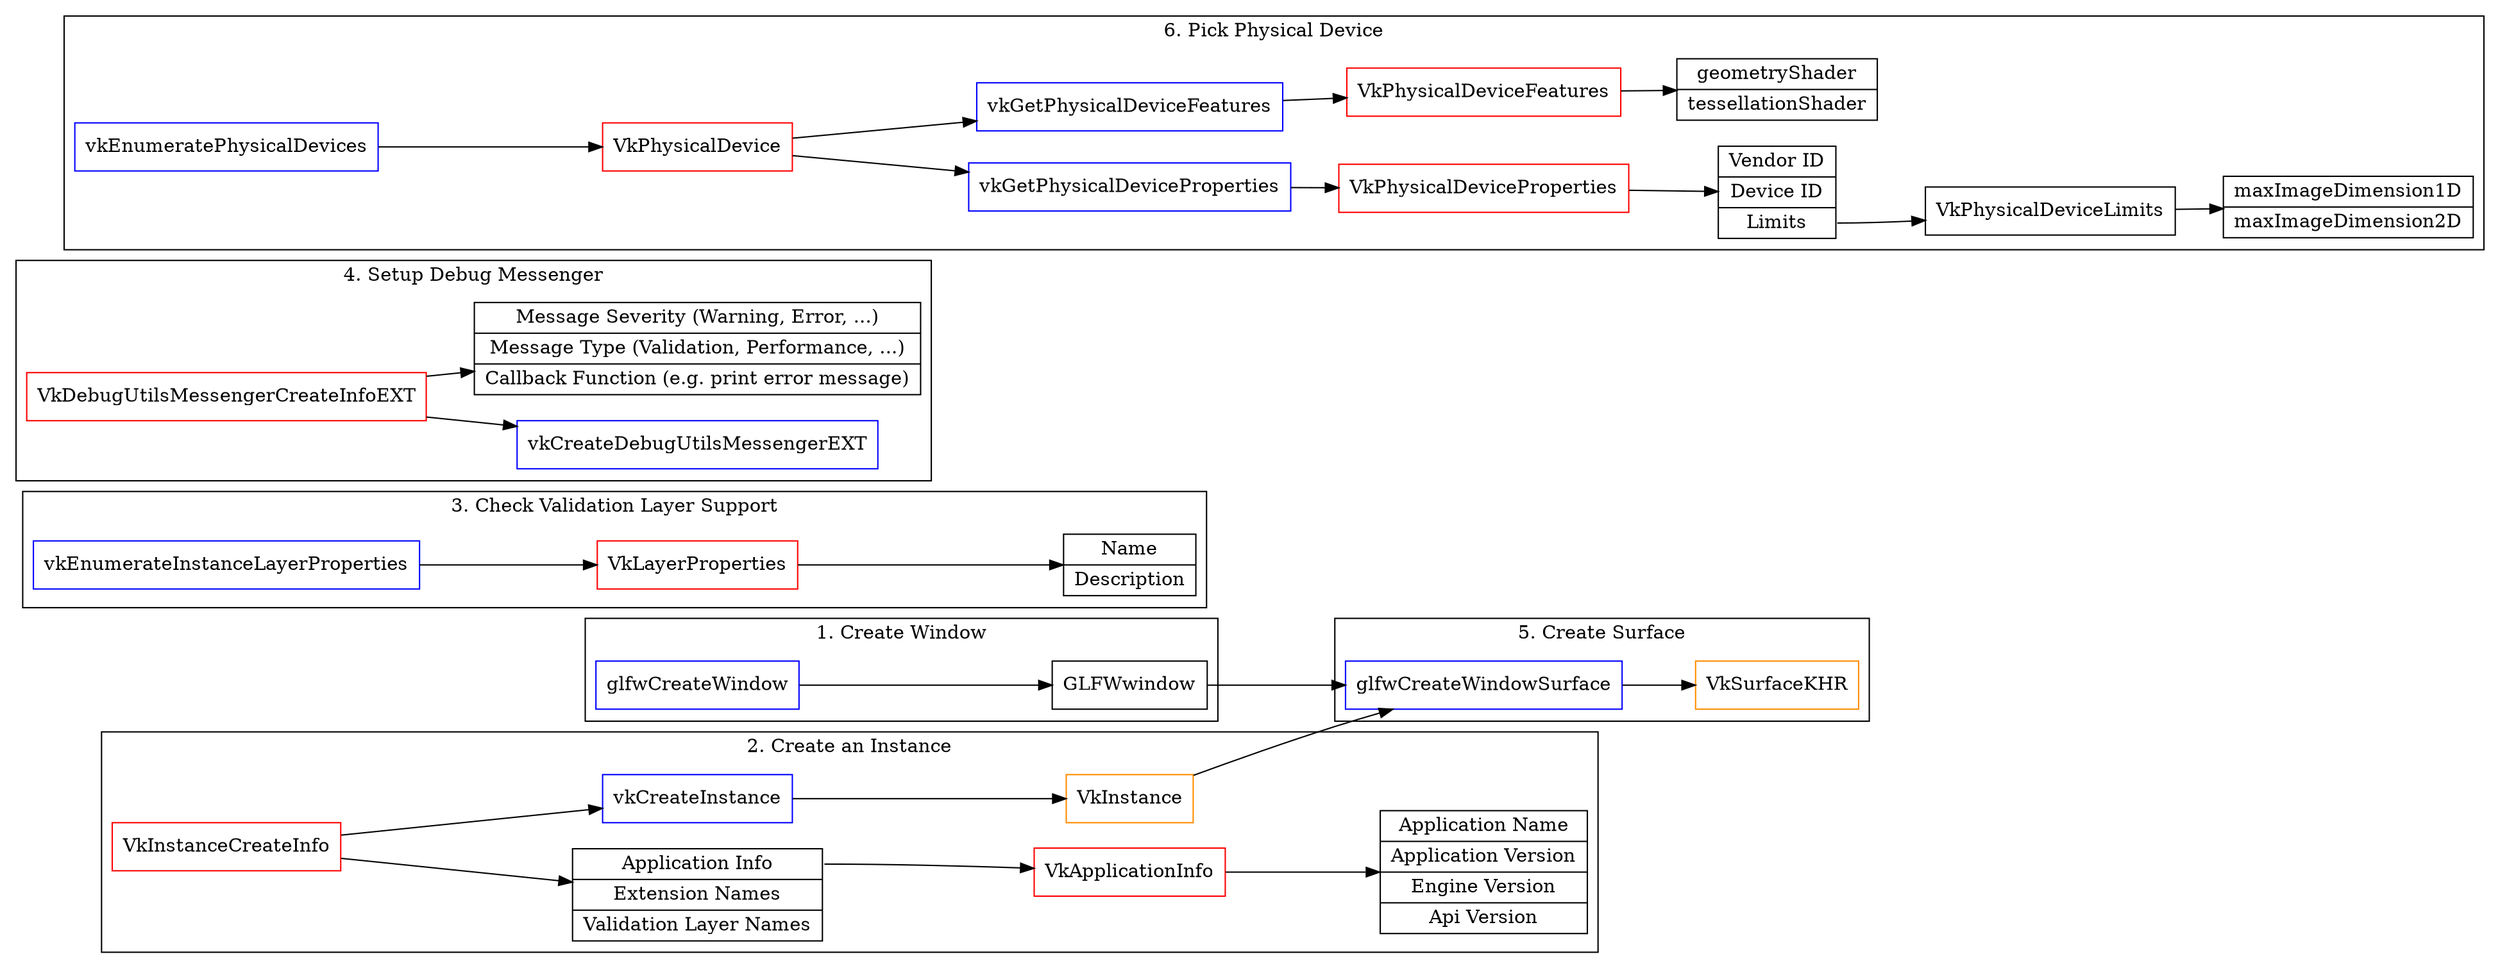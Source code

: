 digraph Vulkan {
  rankdir=LR;
  Node [
    shape=record;
  ];
  // create window
  subgraph cluster_1 {
    label="1. Create Window";
    glfwCreateWindow [
      color="blue";
    ];
    glfwCreateWindow -> GLFWwindow;
  }
  // create instance
  subgraph cluster_2 {
    label="2. Create an Instance";
    VkInstanceCreateInfo [
      color="red";
      label="VkInstanceCreateInfo";
    ];
    VkInstanceCreateInfoContent [
      label="<VkApplicationInfo>Application Info| Extension Names| Validation Layer Names";
    ];
    VkInstanceCreateInfo -> VkInstanceCreateInfoContent;
    VkInstanceCreateInfoContent:VkApplicationInfo -> VkApplicationInfo;
    VkApplicationInfo [
      color="red";
    ];
    VkApplicationInfo -> VkApplicationInfoContent;
    VkApplicationInfoContent [
      label="Application Name|Application Version| Engine Version| Api Version";
    ];
    vkCreateInstance [
      color="blue";
    ];
    VkInstanceCreateInfo -> vkCreateInstance;
    VkInstance [
      color="darkorange";
    ];
    vkCreateInstance -> VkInstance;
  }
  // check validation layerse
  subgraph cluster_3 {
    label="3. Check Validation Layer Support";
    vkEnumerateInstanceLayerProperties [
      color="blue";
    ];
    VkLayerProperties [
      color="red";
    ];
    vkEnumerateInstanceLayerProperties -> VkLayerProperties;
    VkLayerPropertiesContent [
      label="Name | Description";
    ];
    VkLayerProperties -> VkLayerPropertiesContent;
  }
  subgraph cluster_4 {
    label="4. Setup Debug Messenger";
    vkCreateDebugUtilsMessengerEXT [
      color="blue";
    ];
    VkDebugUtilsMessengerCreateInfoEXTContent [
      label="Message Severity (Warning, Error, ...)| Message Type (Validation, Performance, ...) | Callback Function (e.g. print error message)";
    ];
    VkDebugUtilsMessengerCreateInfoEXT [
      color="red";
    ];
    VkDebugUtilsMessengerCreateInfoEXT -> VkDebugUtilsMessengerCreateInfoEXTContent;
    vkCreateDebugUtilsMessengerEXT [
      color="blue";
    ];
    VkDebugUtilsMessengerCreateInfoEXT -> vkCreateDebugUtilsMessengerEXT;
  }
  subgraph cluster_5 {
    label="5. Create Surface";
    glfwCreateWindowSurface [
      color="blue";
    ];
    GLFWwindow -> glfwCreateWindowSurface;
    VkSurfaceKHR [
      color="darkorange";
    ];
    glfwCreateWindowSurface -> VkSurfaceKHR;
    VkInstance -> glfwCreateWindowSurface;
  }
  subgraph cluster_6 {
    label="6. Pick Physical Device";
    vkEnumeratePhysicalDevices [
      color="blue";
    ];
    VkPhysicalDevice [
      color="red";
    ];
    vkEnumeratePhysicalDevices -> VkPhysicalDevice;
    // Physical Device Properties
    VkPhysicalDeviceProperties [
      color="red";
    ];
    VkPhysicalDevicePropertiesContent [
      label="Vendor ID | Device ID | <limits>Limits";
    ];
    VkPhysicalDevicePropertiesContent:limits -> VkPhysicalDeviceLimits;
    VkPhysicalDeviceLimitsContents [
      label="maxImageDimension1D| maxImageDimension2D";
    ];
    VkPhysicalDeviceLimits -> VkPhysicalDeviceLimitsContents;
    VkPhysicalDeviceProperties -> VkPhysicalDevicePropertiesContent;
    vkGetPhysicalDeviceProperties [
      color="blue";
    ];
    VkPhysicalDevice -> vkGetPhysicalDeviceProperties;
    vkGetPhysicalDeviceProperties -> VkPhysicalDeviceProperties;
    // Physical Device Features
    VkPhysicalDeviceFeatures [
      color="red";
    ];
    VkPhysicalDeviceFeaturesContent [
      label="geometryShader | tessellationShader";
    ];
    VkPhysicalDeviceFeatures -> VkPhysicalDeviceFeaturesContent;
    vkGetPhysicalDeviceFeatures [
      color="blue";
    ];
    VkPhysicalDevice -> vkGetPhysicalDeviceFeatures;
    vkGetPhysicalDeviceFeatures -> VkPhysicalDeviceFeatures;
  }
}
